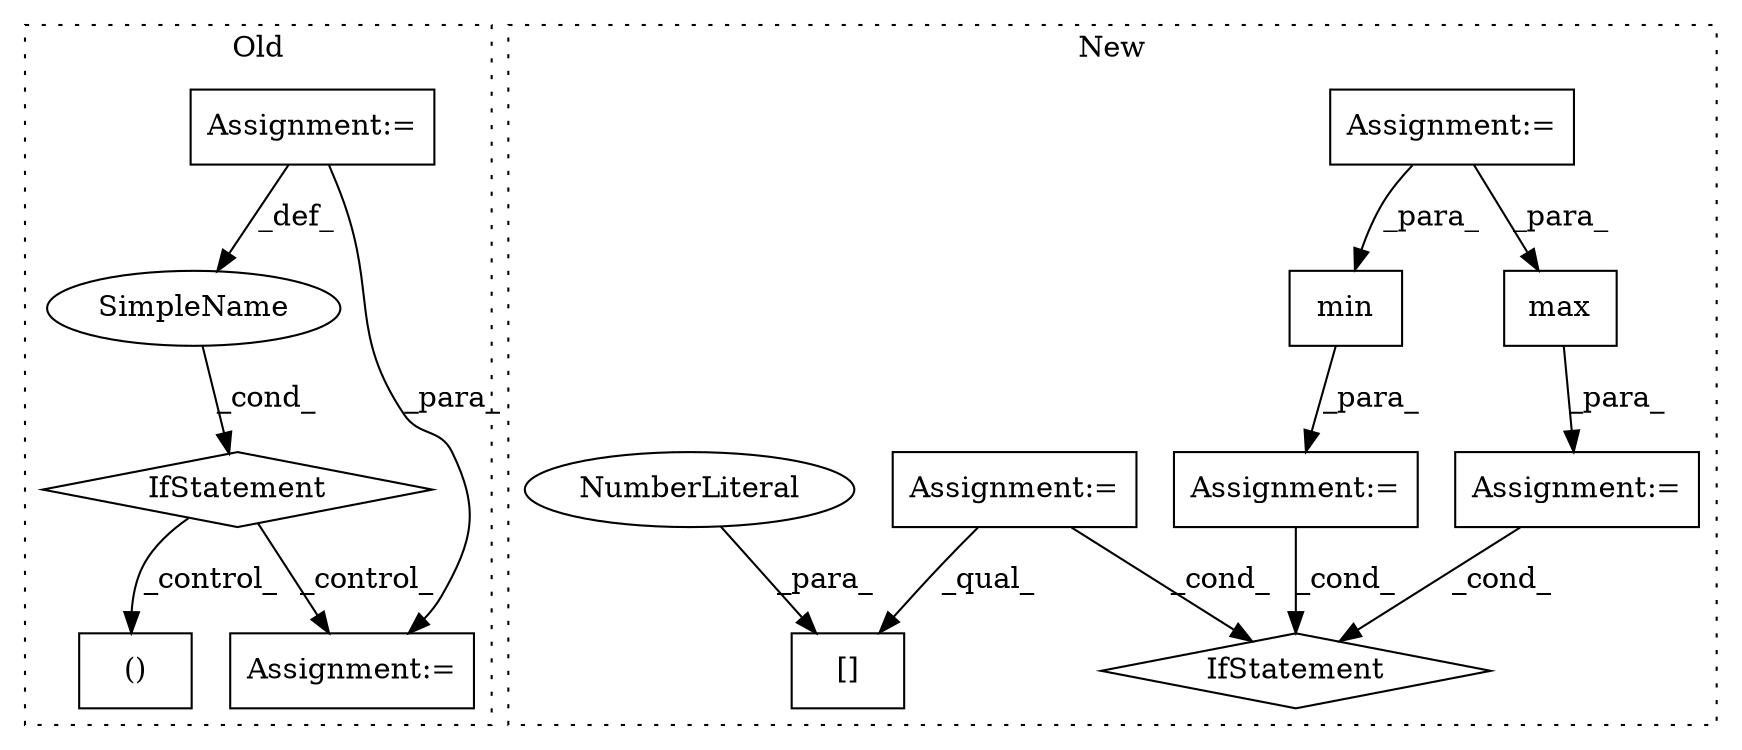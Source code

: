 digraph G {
subgraph cluster0 {
1 [label="()" a="106" s="751" l="15" shape="box"];
7 [label="IfStatement" a="25" s="593,651" l="4,2" shape="diamond"];
8 [label="SimpleName" a="42" s="" l="" shape="ellipse"];
9 [label="Assignment:=" a="7" s="395" l="1" shape="box"];
11 [label="Assignment:=" a="7" s="666" l="1" shape="box"];
label = "Old";
style="dotted";
}
subgraph cluster1 {
2 [label="min" a="32" s="803,835" l="4,1" shape="box"];
3 [label="Assignment:=" a="7" s="796" l="1" shape="box"];
4 [label="Assignment:=" a="7" s="697" l="1" shape="box"];
5 [label="Assignment:=" a="7" s="853" l="1" shape="box"];
6 [label="max" a="32" s="860,892" l="4,1" shape="box"];
10 [label="IfStatement" a="25" s="899,958" l="4,2" shape="diamond"];
12 [label="Assignment:=" a="7" s="497" l="1" shape="box"];
13 [label="[]" a="2" s="770,778" l="7,1" shape="box"];
14 [label="NumberLiteral" a="34" s="777" l="1" shape="ellipse"];
label = "New";
style="dotted";
}
2 -> 3 [label="_para_"];
3 -> 10 [label="_cond_"];
4 -> 2 [label="_para_"];
4 -> 6 [label="_para_"];
5 -> 10 [label="_cond_"];
6 -> 5 [label="_para_"];
7 -> 1 [label="_control_"];
7 -> 11 [label="_control_"];
8 -> 7 [label="_cond_"];
9 -> 11 [label="_para_"];
9 -> 8 [label="_def_"];
12 -> 10 [label="_cond_"];
12 -> 13 [label="_qual_"];
14 -> 13 [label="_para_"];
}